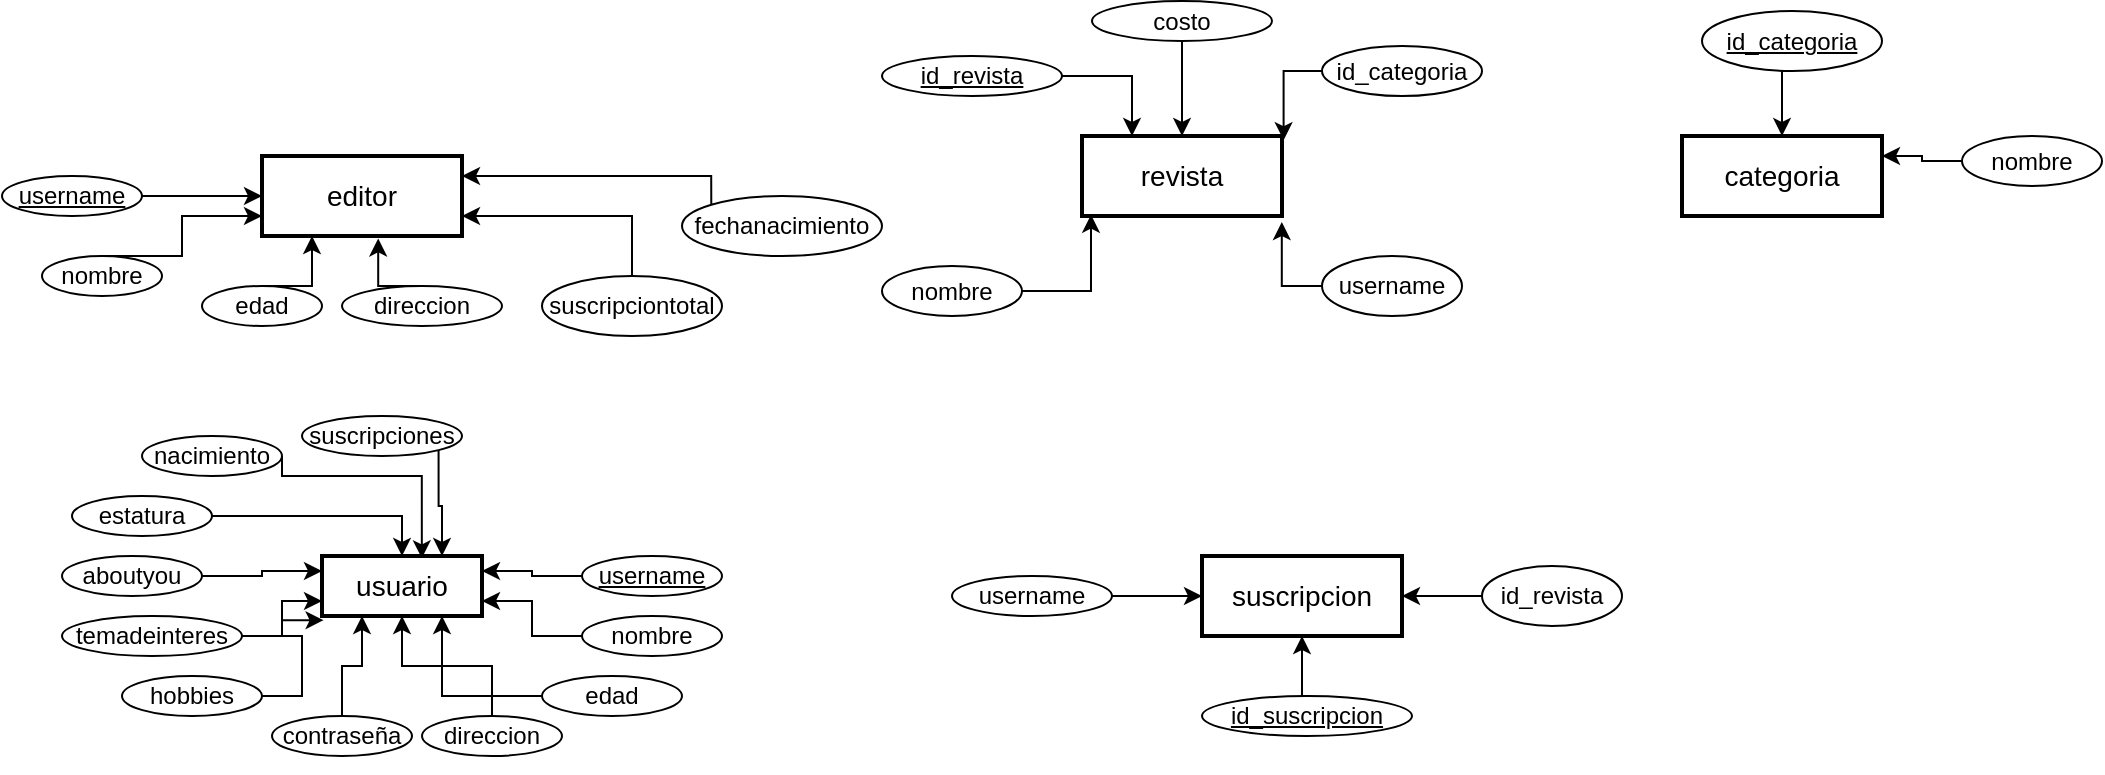 <mxfile pages="1" version="11.2.7" type="device"><diagram id="csHWOgjr_7lXJPvBljka" name="Page-1"><mxGraphModel dx="687" dy="404" grid="1" gridSize="10" guides="1" tooltips="1" connect="1" arrows="1" fold="1" page="1" pageScale="1" pageWidth="850" pageHeight="1100" math="0" shadow="0"><root><mxCell id="0"/><mxCell id="1" parent="0"/><mxCell id="mAfIhWLaeF87XRXjgEuX-2" value="editor" style="strokeWidth=2;whiteSpace=wrap;html=1;align=center;fontSize=14;" vertex="1" parent="1"><mxGeometry x="150" y="80" width="100" height="40" as="geometry"/></mxCell><mxCell id="mAfIhWLaeF87XRXjgEuX-16" style="edgeStyle=orthogonalEdgeStyle;rounded=0;orthogonalLoop=1;jettySize=auto;html=1;exitX=1;exitY=0.5;exitDx=0;exitDy=0;" edge="1" parent="1" source="mAfIhWLaeF87XRXjgEuX-4" target="mAfIhWLaeF87XRXjgEuX-2"><mxGeometry relative="1" as="geometry"/></mxCell><mxCell id="mAfIhWLaeF87XRXjgEuX-4" value="&lt;u&gt;username&lt;/u&gt;" style="ellipse;whiteSpace=wrap;html=1;" vertex="1" parent="1"><mxGeometry x="20" y="90" width="70" height="20" as="geometry"/></mxCell><mxCell id="mAfIhWLaeF87XRXjgEuX-11" style="edgeStyle=orthogonalEdgeStyle;rounded=0;orthogonalLoop=1;jettySize=auto;html=1;exitX=0.5;exitY=0;exitDx=0;exitDy=0;entryX=0;entryY=0.75;entryDx=0;entryDy=0;" edge="1" parent="1" source="mAfIhWLaeF87XRXjgEuX-5" target="mAfIhWLaeF87XRXjgEuX-2"><mxGeometry relative="1" as="geometry"><Array as="points"><mxPoint x="110" y="130"/><mxPoint x="110" y="110"/></Array></mxGeometry></mxCell><mxCell id="mAfIhWLaeF87XRXjgEuX-5" value="nombre" style="ellipse;whiteSpace=wrap;html=1;" vertex="1" parent="1"><mxGeometry x="40" y="130" width="60" height="20" as="geometry"/></mxCell><mxCell id="mAfIhWLaeF87XRXjgEuX-17" style="edgeStyle=orthogonalEdgeStyle;rounded=0;orthogonalLoop=1;jettySize=auto;html=1;exitX=0.5;exitY=0;exitDx=0;exitDy=0;entryX=0.25;entryY=1;entryDx=0;entryDy=0;" edge="1" parent="1" source="mAfIhWLaeF87XRXjgEuX-6" target="mAfIhWLaeF87XRXjgEuX-2"><mxGeometry relative="1" as="geometry"/></mxCell><mxCell id="mAfIhWLaeF87XRXjgEuX-6" value="edad" style="ellipse;whiteSpace=wrap;html=1;" vertex="1" parent="1"><mxGeometry x="120" y="145" width="60" height="20" as="geometry"/></mxCell><mxCell id="mAfIhWLaeF87XRXjgEuX-18" style="edgeStyle=orthogonalEdgeStyle;rounded=0;orthogonalLoop=1;jettySize=auto;html=1;exitX=0.5;exitY=0;exitDx=0;exitDy=0;entryX=0.581;entryY=1.03;entryDx=0;entryDy=0;entryPerimeter=0;" edge="1" parent="1" source="mAfIhWLaeF87XRXjgEuX-7" target="mAfIhWLaeF87XRXjgEuX-2"><mxGeometry relative="1" as="geometry"/></mxCell><mxCell id="mAfIhWLaeF87XRXjgEuX-7" value="direccion" style="ellipse;whiteSpace=wrap;html=1;" vertex="1" parent="1"><mxGeometry x="190" y="145" width="80" height="20" as="geometry"/></mxCell><mxCell id="mAfIhWLaeF87XRXjgEuX-14" style="edgeStyle=orthogonalEdgeStyle;rounded=0;orthogonalLoop=1;jettySize=auto;html=1;exitX=0.5;exitY=0;exitDx=0;exitDy=0;entryX=1;entryY=0.75;entryDx=0;entryDy=0;" edge="1" parent="1" source="mAfIhWLaeF87XRXjgEuX-8" target="mAfIhWLaeF87XRXjgEuX-2"><mxGeometry relative="1" as="geometry"/></mxCell><mxCell id="mAfIhWLaeF87XRXjgEuX-8" value="suscripciontotal" style="ellipse;whiteSpace=wrap;html=1;" vertex="1" parent="1"><mxGeometry x="290" y="140" width="90" height="30" as="geometry"/></mxCell><mxCell id="mAfIhWLaeF87XRXjgEuX-19" style="edgeStyle=orthogonalEdgeStyle;rounded=0;orthogonalLoop=1;jettySize=auto;html=1;exitX=0;exitY=0;exitDx=0;exitDy=0;entryX=1;entryY=0.25;entryDx=0;entryDy=0;" edge="1" parent="1" source="mAfIhWLaeF87XRXjgEuX-9" target="mAfIhWLaeF87XRXjgEuX-2"><mxGeometry relative="1" as="geometry"><Array as="points"><mxPoint x="375" y="90"/></Array></mxGeometry></mxCell><mxCell id="mAfIhWLaeF87XRXjgEuX-9" value="fechanacimiento" style="ellipse;whiteSpace=wrap;html=1;" vertex="1" parent="1"><mxGeometry x="360" y="100" width="100" height="30" as="geometry"/></mxCell><mxCell id="mAfIhWLaeF87XRXjgEuX-20" value="revista" style="strokeWidth=2;whiteSpace=wrap;html=1;align=center;fontSize=14;" vertex="1" parent="1"><mxGeometry x="560" y="70" width="100" height="40" as="geometry"/></mxCell><mxCell id="mAfIhWLaeF87XRXjgEuX-42" style="edgeStyle=orthogonalEdgeStyle;rounded=0;orthogonalLoop=1;jettySize=auto;html=1;exitX=1;exitY=0.5;exitDx=0;exitDy=0;entryX=0.25;entryY=0;entryDx=0;entryDy=0;" edge="1" parent="1" source="mAfIhWLaeF87XRXjgEuX-21" target="mAfIhWLaeF87XRXjgEuX-20"><mxGeometry relative="1" as="geometry"/></mxCell><mxCell id="mAfIhWLaeF87XRXjgEuX-21" value="&lt;u&gt;id_revista&lt;/u&gt;" style="ellipse;whiteSpace=wrap;html=1;" vertex="1" parent="1"><mxGeometry x="460" y="30" width="90" height="20" as="geometry"/></mxCell><mxCell id="mAfIhWLaeF87XRXjgEuX-41" style="edgeStyle=orthogonalEdgeStyle;rounded=0;orthogonalLoop=1;jettySize=auto;html=1;exitX=1;exitY=0.5;exitDx=0;exitDy=0;entryX=0.045;entryY=0.984;entryDx=0;entryDy=0;entryPerimeter=0;" edge="1" parent="1" source="mAfIhWLaeF87XRXjgEuX-22" target="mAfIhWLaeF87XRXjgEuX-20"><mxGeometry relative="1" as="geometry"/></mxCell><mxCell id="mAfIhWLaeF87XRXjgEuX-22" value="nombre" style="ellipse;whiteSpace=wrap;html=1;" vertex="1" parent="1"><mxGeometry x="460" y="135" width="70" height="25" as="geometry"/></mxCell><mxCell id="mAfIhWLaeF87XRXjgEuX-40" style="edgeStyle=orthogonalEdgeStyle;rounded=0;orthogonalLoop=1;jettySize=auto;html=1;exitX=0;exitY=0.5;exitDx=0;exitDy=0;entryX=0.999;entryY=1.075;entryDx=0;entryDy=0;entryPerimeter=0;" edge="1" parent="1" source="mAfIhWLaeF87XRXjgEuX-23" target="mAfIhWLaeF87XRXjgEuX-20"><mxGeometry relative="1" as="geometry"/></mxCell><mxCell id="mAfIhWLaeF87XRXjgEuX-23" value="username" style="ellipse;whiteSpace=wrap;html=1;" vertex="1" parent="1"><mxGeometry x="680" y="130" width="70" height="30" as="geometry"/></mxCell><mxCell id="mAfIhWLaeF87XRXjgEuX-39" style="edgeStyle=orthogonalEdgeStyle;rounded=0;orthogonalLoop=1;jettySize=auto;html=1;exitX=0;exitY=0.5;exitDx=0;exitDy=0;entryX=1.008;entryY=0.052;entryDx=0;entryDy=0;entryPerimeter=0;" edge="1" parent="1" source="mAfIhWLaeF87XRXjgEuX-24" target="mAfIhWLaeF87XRXjgEuX-20"><mxGeometry relative="1" as="geometry"/></mxCell><mxCell id="mAfIhWLaeF87XRXjgEuX-24" value="id_categoria" style="ellipse;whiteSpace=wrap;html=1;" vertex="1" parent="1"><mxGeometry x="680" y="25" width="80" height="25" as="geometry"/></mxCell><mxCell id="mAfIhWLaeF87XRXjgEuX-38" style="edgeStyle=orthogonalEdgeStyle;rounded=0;orthogonalLoop=1;jettySize=auto;html=1;exitX=0.5;exitY=1;exitDx=0;exitDy=0;entryX=0.5;entryY=0;entryDx=0;entryDy=0;" edge="1" parent="1" source="mAfIhWLaeF87XRXjgEuX-25" target="mAfIhWLaeF87XRXjgEuX-20"><mxGeometry relative="1" as="geometry"/></mxCell><mxCell id="mAfIhWLaeF87XRXjgEuX-25" value="costo" style="ellipse;whiteSpace=wrap;html=1;" vertex="1" parent="1"><mxGeometry x="565" y="2.5" width="90" height="20" as="geometry"/></mxCell><mxCell id="mAfIhWLaeF87XRXjgEuX-26" value="categoria" style="strokeWidth=2;whiteSpace=wrap;html=1;align=center;fontSize=14;" vertex="1" parent="1"><mxGeometry x="860" y="70" width="100" height="40" as="geometry"/></mxCell><mxCell id="mAfIhWLaeF87XRXjgEuX-44" style="edgeStyle=orthogonalEdgeStyle;rounded=0;orthogonalLoop=1;jettySize=auto;html=1;exitX=0.5;exitY=1;exitDx=0;exitDy=0;entryX=0.5;entryY=0;entryDx=0;entryDy=0;" edge="1" parent="1" source="mAfIhWLaeF87XRXjgEuX-27" target="mAfIhWLaeF87XRXjgEuX-26"><mxGeometry relative="1" as="geometry"/></mxCell><mxCell id="mAfIhWLaeF87XRXjgEuX-27" value="&lt;u&gt;id_categoria&lt;/u&gt;" style="ellipse;whiteSpace=wrap;html=1;" vertex="1" parent="1"><mxGeometry x="870" y="7.5" width="90" height="30" as="geometry"/></mxCell><mxCell id="mAfIhWLaeF87XRXjgEuX-43" style="edgeStyle=orthogonalEdgeStyle;rounded=0;orthogonalLoop=1;jettySize=auto;html=1;exitX=0;exitY=0.5;exitDx=0;exitDy=0;entryX=1;entryY=0.25;entryDx=0;entryDy=0;" edge="1" parent="1" source="mAfIhWLaeF87XRXjgEuX-28" target="mAfIhWLaeF87XRXjgEuX-26"><mxGeometry relative="1" as="geometry"/></mxCell><mxCell id="mAfIhWLaeF87XRXjgEuX-28" value="nombre" style="ellipse;whiteSpace=wrap;html=1;" vertex="1" parent="1"><mxGeometry x="1000" y="70" width="70" height="25" as="geometry"/></mxCell><mxCell id="mAfIhWLaeF87XRXjgEuX-29" value="suscripcion" style="strokeWidth=2;whiteSpace=wrap;html=1;align=center;fontSize=14;" vertex="1" parent="1"><mxGeometry x="620" y="280" width="100" height="40" as="geometry"/></mxCell><mxCell id="mAfIhWLaeF87XRXjgEuX-35" style="edgeStyle=orthogonalEdgeStyle;rounded=0;orthogonalLoop=1;jettySize=auto;html=1;exitX=1;exitY=0.5;exitDx=0;exitDy=0;entryX=0;entryY=0.5;entryDx=0;entryDy=0;" edge="1" parent="1" source="mAfIhWLaeF87XRXjgEuX-30" target="mAfIhWLaeF87XRXjgEuX-29"><mxGeometry relative="1" as="geometry"/></mxCell><mxCell id="mAfIhWLaeF87XRXjgEuX-30" value="username" style="ellipse;whiteSpace=wrap;html=1;" vertex="1" parent="1"><mxGeometry x="495" y="290" width="80" height="20" as="geometry"/></mxCell><mxCell id="mAfIhWLaeF87XRXjgEuX-34" style="edgeStyle=orthogonalEdgeStyle;rounded=0;orthogonalLoop=1;jettySize=auto;html=1;exitX=0;exitY=0.5;exitDx=0;exitDy=0;entryX=1;entryY=0.5;entryDx=0;entryDy=0;" edge="1" parent="1" source="mAfIhWLaeF87XRXjgEuX-31" target="mAfIhWLaeF87XRXjgEuX-29"><mxGeometry relative="1" as="geometry"/></mxCell><mxCell id="mAfIhWLaeF87XRXjgEuX-31" value="id_revista" style="ellipse;whiteSpace=wrap;html=1;" vertex="1" parent="1"><mxGeometry x="760" y="285" width="70" height="30" as="geometry"/></mxCell><mxCell id="mAfIhWLaeF87XRXjgEuX-33" style="edgeStyle=orthogonalEdgeStyle;rounded=0;orthogonalLoop=1;jettySize=auto;html=1;exitX=0.5;exitY=0;exitDx=0;exitDy=0;entryX=0.5;entryY=1;entryDx=0;entryDy=0;" edge="1" parent="1" source="mAfIhWLaeF87XRXjgEuX-32" target="mAfIhWLaeF87XRXjgEuX-29"><mxGeometry relative="1" as="geometry"/></mxCell><mxCell id="mAfIhWLaeF87XRXjgEuX-32" value="&lt;u&gt;id_suscripcion&lt;/u&gt;" style="ellipse;whiteSpace=wrap;html=1;" vertex="1" parent="1"><mxGeometry x="620" y="350" width="105" height="20" as="geometry"/></mxCell><mxCell id="mAfIhWLaeF87XRXjgEuX-45" value="usuario" style="strokeWidth=2;whiteSpace=wrap;html=1;align=center;fontSize=14;" vertex="1" parent="1"><mxGeometry x="180" y="280" width="80" height="30" as="geometry"/></mxCell><mxCell id="mAfIhWLaeF87XRXjgEuX-71" style="edgeStyle=orthogonalEdgeStyle;rounded=0;orthogonalLoop=1;jettySize=auto;html=1;exitX=0;exitY=0.5;exitDx=0;exitDy=0;entryX=1;entryY=0.25;entryDx=0;entryDy=0;" edge="1" parent="1" source="mAfIhWLaeF87XRXjgEuX-47" target="mAfIhWLaeF87XRXjgEuX-45"><mxGeometry relative="1" as="geometry"/></mxCell><mxCell id="mAfIhWLaeF87XRXjgEuX-47" value="&lt;u&gt;username&lt;/u&gt;" style="ellipse;whiteSpace=wrap;html=1;" vertex="1" parent="1"><mxGeometry x="310" y="280" width="70" height="20" as="geometry"/></mxCell><mxCell id="mAfIhWLaeF87XRXjgEuX-70" style="edgeStyle=orthogonalEdgeStyle;rounded=0;orthogonalLoop=1;jettySize=auto;html=1;exitX=0;exitY=0.5;exitDx=0;exitDy=0;entryX=1;entryY=0.75;entryDx=0;entryDy=0;" edge="1" parent="1" source="mAfIhWLaeF87XRXjgEuX-48" target="mAfIhWLaeF87XRXjgEuX-45"><mxGeometry relative="1" as="geometry"/></mxCell><mxCell id="mAfIhWLaeF87XRXjgEuX-48" value="nombre" style="ellipse;whiteSpace=wrap;html=1;" vertex="1" parent="1"><mxGeometry x="310" y="310" width="70" height="20" as="geometry"/></mxCell><mxCell id="mAfIhWLaeF87XRXjgEuX-69" style="edgeStyle=orthogonalEdgeStyle;rounded=0;orthogonalLoop=1;jettySize=auto;html=1;exitX=0;exitY=0.5;exitDx=0;exitDy=0;entryX=0.75;entryY=1;entryDx=0;entryDy=0;" edge="1" parent="1" source="mAfIhWLaeF87XRXjgEuX-49" target="mAfIhWLaeF87XRXjgEuX-45"><mxGeometry relative="1" as="geometry"/></mxCell><mxCell id="mAfIhWLaeF87XRXjgEuX-49" value="edad" style="ellipse;whiteSpace=wrap;html=1;" vertex="1" parent="1"><mxGeometry x="290" y="340" width="70" height="20" as="geometry"/></mxCell><mxCell id="mAfIhWLaeF87XRXjgEuX-68" style="edgeStyle=orthogonalEdgeStyle;rounded=0;orthogonalLoop=1;jettySize=auto;html=1;exitX=0.5;exitY=0;exitDx=0;exitDy=0;" edge="1" parent="1" source="mAfIhWLaeF87XRXjgEuX-50" target="mAfIhWLaeF87XRXjgEuX-45"><mxGeometry relative="1" as="geometry"/></mxCell><mxCell id="mAfIhWLaeF87XRXjgEuX-50" value="direccion" style="ellipse;whiteSpace=wrap;html=1;" vertex="1" parent="1"><mxGeometry x="230" y="360" width="70" height="20" as="geometry"/></mxCell><mxCell id="mAfIhWLaeF87XRXjgEuX-51" style="edgeStyle=orthogonalEdgeStyle;rounded=0;orthogonalLoop=1;jettySize=auto;html=1;exitX=0.5;exitY=1;exitDx=0;exitDy=0;" edge="1" parent="1" source="mAfIhWLaeF87XRXjgEuX-50" target="mAfIhWLaeF87XRXjgEuX-50"><mxGeometry relative="1" as="geometry"/></mxCell><mxCell id="mAfIhWLaeF87XRXjgEuX-67" style="edgeStyle=orthogonalEdgeStyle;rounded=0;orthogonalLoop=1;jettySize=auto;html=1;exitX=0.5;exitY=0;exitDx=0;exitDy=0;entryX=0.25;entryY=1;entryDx=0;entryDy=0;" edge="1" parent="1" source="mAfIhWLaeF87XRXjgEuX-54" target="mAfIhWLaeF87XRXjgEuX-45"><mxGeometry relative="1" as="geometry"/></mxCell><mxCell id="mAfIhWLaeF87XRXjgEuX-54" value="contraseña" style="ellipse;whiteSpace=wrap;html=1;" vertex="1" parent="1"><mxGeometry x="155" y="360" width="70" height="20" as="geometry"/></mxCell><mxCell id="mAfIhWLaeF87XRXjgEuX-66" style="edgeStyle=orthogonalEdgeStyle;rounded=0;orthogonalLoop=1;jettySize=auto;html=1;exitX=1;exitY=0.5;exitDx=0;exitDy=0;entryX=0.01;entryY=1.07;entryDx=0;entryDy=0;entryPerimeter=0;" edge="1" parent="1" source="mAfIhWLaeF87XRXjgEuX-55" target="mAfIhWLaeF87XRXjgEuX-45"><mxGeometry relative="1" as="geometry"/></mxCell><mxCell id="mAfIhWLaeF87XRXjgEuX-55" value="hobbies" style="ellipse;whiteSpace=wrap;html=1;" vertex="1" parent="1"><mxGeometry x="80" y="340" width="70" height="20" as="geometry"/></mxCell><mxCell id="mAfIhWLaeF87XRXjgEuX-65" style="edgeStyle=orthogonalEdgeStyle;rounded=0;orthogonalLoop=1;jettySize=auto;html=1;exitX=1;exitY=0.5;exitDx=0;exitDy=0;entryX=0;entryY=0.75;entryDx=0;entryDy=0;" edge="1" parent="1" source="mAfIhWLaeF87XRXjgEuX-56" target="mAfIhWLaeF87XRXjgEuX-45"><mxGeometry relative="1" as="geometry"/></mxCell><mxCell id="mAfIhWLaeF87XRXjgEuX-56" value="temadeinteres" style="ellipse;whiteSpace=wrap;html=1;" vertex="1" parent="1"><mxGeometry x="50" y="310" width="90" height="20" as="geometry"/></mxCell><mxCell id="mAfIhWLaeF87XRXjgEuX-64" style="edgeStyle=orthogonalEdgeStyle;rounded=0;orthogonalLoop=1;jettySize=auto;html=1;exitX=1;exitY=0.5;exitDx=0;exitDy=0;entryX=0;entryY=0.25;entryDx=0;entryDy=0;" edge="1" parent="1" source="mAfIhWLaeF87XRXjgEuX-57" target="mAfIhWLaeF87XRXjgEuX-45"><mxGeometry relative="1" as="geometry"/></mxCell><mxCell id="mAfIhWLaeF87XRXjgEuX-57" value="aboutyou" style="ellipse;whiteSpace=wrap;html=1;" vertex="1" parent="1"><mxGeometry x="50" y="280" width="70" height="20" as="geometry"/></mxCell><mxCell id="mAfIhWLaeF87XRXjgEuX-63" style="edgeStyle=orthogonalEdgeStyle;rounded=0;orthogonalLoop=1;jettySize=auto;html=1;exitX=1;exitY=0.5;exitDx=0;exitDy=0;" edge="1" parent="1" source="mAfIhWLaeF87XRXjgEuX-58" target="mAfIhWLaeF87XRXjgEuX-45"><mxGeometry relative="1" as="geometry"/></mxCell><mxCell id="mAfIhWLaeF87XRXjgEuX-58" value="estatura" style="ellipse;whiteSpace=wrap;html=1;" vertex="1" parent="1"><mxGeometry x="55" y="250" width="70" height="20" as="geometry"/></mxCell><mxCell id="mAfIhWLaeF87XRXjgEuX-62" style="edgeStyle=orthogonalEdgeStyle;rounded=0;orthogonalLoop=1;jettySize=auto;html=1;exitX=1;exitY=0.5;exitDx=0;exitDy=0;entryX=0.624;entryY=0.039;entryDx=0;entryDy=0;entryPerimeter=0;" edge="1" parent="1" source="mAfIhWLaeF87XRXjgEuX-59" target="mAfIhWLaeF87XRXjgEuX-45"><mxGeometry relative="1" as="geometry"><Array as="points"><mxPoint x="160" y="240"/><mxPoint x="230" y="240"/></Array></mxGeometry></mxCell><mxCell id="mAfIhWLaeF87XRXjgEuX-59" value="nacimiento" style="ellipse;whiteSpace=wrap;html=1;" vertex="1" parent="1"><mxGeometry x="90" y="220" width="70" height="20" as="geometry"/></mxCell><mxCell id="mAfIhWLaeF87XRXjgEuX-61" style="edgeStyle=orthogonalEdgeStyle;rounded=0;orthogonalLoop=1;jettySize=auto;html=1;exitX=1;exitY=1;exitDx=0;exitDy=0;entryX=0.75;entryY=0;entryDx=0;entryDy=0;" edge="1" parent="1" source="mAfIhWLaeF87XRXjgEuX-60" target="mAfIhWLaeF87XRXjgEuX-45"><mxGeometry relative="1" as="geometry"/></mxCell><mxCell id="mAfIhWLaeF87XRXjgEuX-60" value="suscripciones" style="ellipse;whiteSpace=wrap;html=1;" vertex="1" parent="1"><mxGeometry x="170" y="210" width="80" height="20" as="geometry"/></mxCell></root></mxGraphModel></diagram></mxfile>